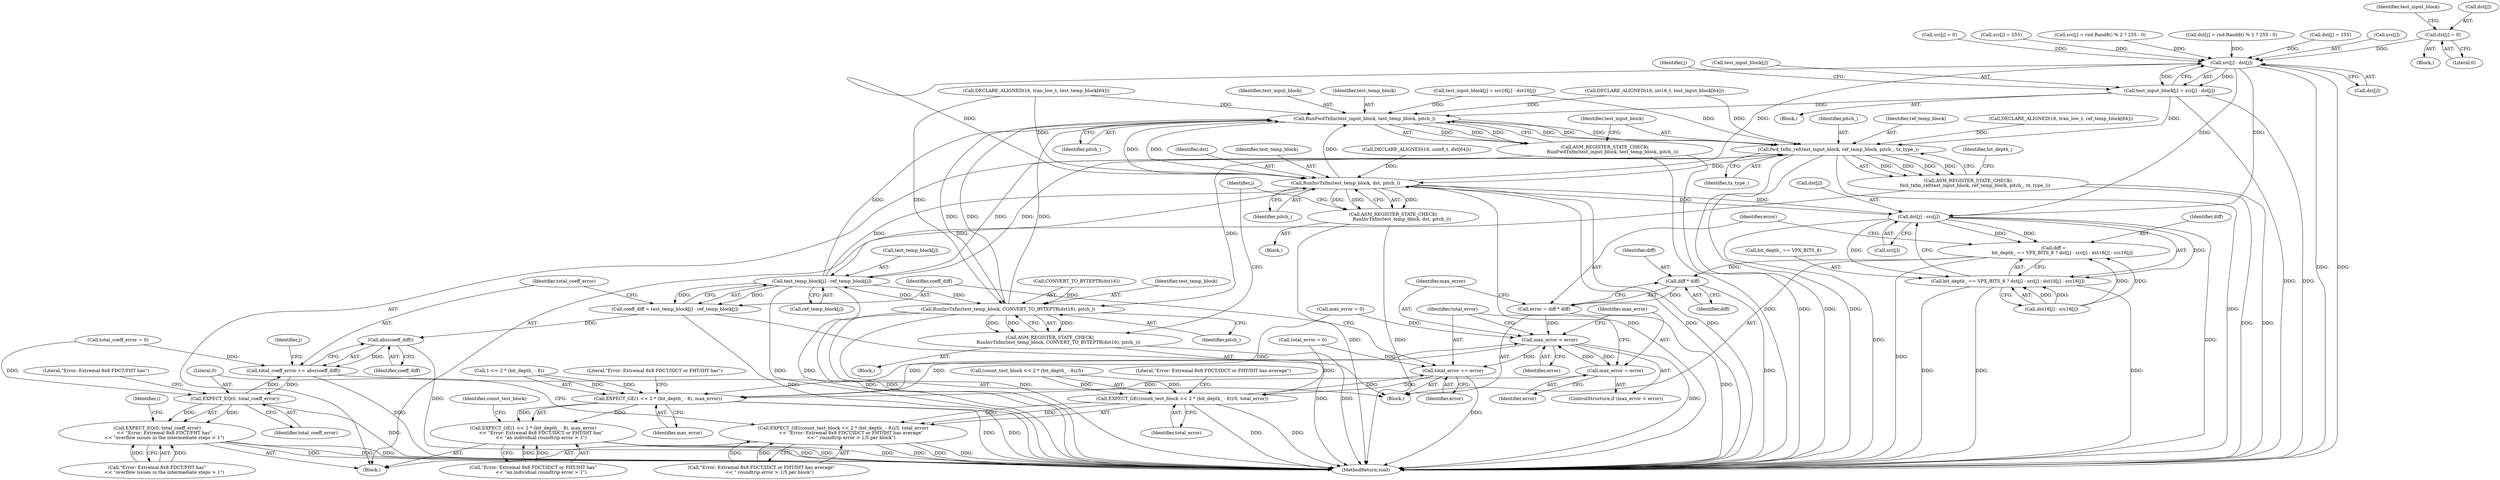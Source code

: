 digraph "0_Android_5a9753fca56f0eeb9f61e342b2fccffc364f9426_84@array" {
"1000199" [label="(Call,dst[j] = 0)"];
"1000246" [label="(Call,src[j] - dst[j])"];
"1000242" [label="(Call,test_input_block[j] = src[j] - dst[j])"];
"1000320" [label="(Call,RunFwdTxfm(test_input_block, test_temp_block, pitch_))"];
"1000319" [label="(Call,ASM_REGISTER_STATE_CHECK(\n           RunFwdTxfm(test_input_block, test_temp_block, pitch_)))"];
"1000325" [label="(Call,fwd_txfm_ref(test_input_block, ref_temp_block, pitch_, tx_type_))"];
"1000324" [label="(Call,ASM_REGISTER_STATE_CHECK(\n          fwd_txfm_ref(test_input_block, ref_temp_block, pitch_, tx_type_)))"];
"1000336" [label="(Call,RunInvTxfm(test_temp_block, dst, pitch_))"];
"1000335" [label="(Call,ASM_REGISTER_STATE_CHECK(\n            RunInvTxfm(test_temp_block, dst, pitch_)))"];
"1000366" [label="(Call,dst[j] - src[j])"];
"1000360" [label="(Call,diff =\n            bit_depth_ == VPX_BITS_8 ? dst[j] - src[j] : dst16[j] - src16[j])"];
"1000383" [label="(Call,diff * diff)"];
"1000381" [label="(Call,error = diff * diff)"];
"1000387" [label="(Call,max_error < error)"];
"1000390" [label="(Call,max_error = error)"];
"1000411" [label="(Call,EXPECT_GE(1 << 2 * (bit_depth_ - 8), max_error))"];
"1000410" [label="(Call,EXPECT_GE(1 << 2 * (bit_depth_ - 8), max_error)\n           << \"Error: Extremal 8x8 FDCT/IDCT or FHT/IHT has\"\n           << \"an individual roundtrip error > 1\")"];
"1000393" [label="(Call,total_error += error)"];
"1000424" [label="(Call,EXPECT_GE((count_test_block << 2 * (bit_depth_ - 8))/5, total_error))"];
"1000423" [label="(Call,EXPECT_GE((count_test_block << 2 * (bit_depth_ - 8))/5, total_error)\n           << \"Error: Extremal 8x8 FDCT/IDCT or FHT/IHT has average\"\n           << \" roundtrip error > 1/5 per block\")"];
"1000362" [label="(Call,bit_depth_ == VPX_BITS_8 ? dst[j] - src[j] : dst16[j] - src16[j])"];
"1000399" [label="(Call,test_temp_block[j] - ref_temp_block[j])"];
"1000343" [label="(Call,RunInvTxfm(test_temp_block, CONVERT_TO_BYTEPTR(dst16), pitch_))"];
"1000342" [label="(Call,ASM_REGISTER_STATE_CHECK(\n            RunInvTxfm(test_temp_block, CONVERT_TO_BYTEPTR(dst16), pitch_)))"];
"1000397" [label="(Call,coeff_diff = test_temp_block[j] - ref_temp_block[j])"];
"1000408" [label="(Call,abs(coeff_diff))"];
"1000406" [label="(Call,total_coeff_error += abs(coeff_diff))"];
"1000439" [label="(Call,EXPECT_EQ(0, total_coeff_error))"];
"1000438" [label="(Call,EXPECT_EQ(0, total_coeff_error)\n          << \"Error: Extremal 8x8 FDCT/FHT has\"\n          << \"overflow issues in the intermediate steps > 1\")"];
"1000439" [label="(Call,EXPECT_EQ(0, total_coeff_error))"];
"1000342" [label="(Call,ASM_REGISTER_STATE_CHECK(\n            RunInvTxfm(test_temp_block, CONVERT_TO_BYTEPTR(dst16), pitch_)))"];
"1000182" [label="(Identifier,j)"];
"1000343" [label="(Call,RunInvTxfm(test_temp_block, CONVERT_TO_BYTEPTR(dst16), pitch_))"];
"1000412" [label="(Call,1 << 2 * (bit_depth_ - 8))"];
"1000250" [label="(Call,dst[j])"];
"1000113" [label="(Call,total_coeff_error = 0)"];
"1000427" [label="(Identifier,count_test_block)"];
"1000210" [label="(Call,src[j] = 0)"];
"1000194" [label="(Call,src[j] = 255)"];
"1000325" [label="(Call,fwd_txfm_ref(test_input_block, ref_temp_block, pitch_, tx_type_))"];
"1000347" [label="(Identifier,pitch_)"];
"1000357" [label="(Identifier,j)"];
"1000419" [label="(Identifier,max_error)"];
"1000399" [label="(Call,test_temp_block[j] - ref_temp_block[j])"];
"1000338" [label="(Identifier,dst)"];
"1000222" [label="(Call,src[j] = rnd.Rand8() % 2 ? 255 : 0)"];
"1000345" [label="(Call,CONVERT_TO_BYTEPTR(dst16))"];
"1000362" [label="(Call,bit_depth_ == VPX_BITS_8 ? dst[j] - src[j] : dst16[j] - src16[j])"];
"1000308" [label="(Call,test_input_block[j] = src16[j] - dst16[j])"];
"1000363" [label="(Call,bit_depth_ == VPX_BITS_8)"];
"1000193" [label="(Block,)"];
"1000188" [label="(Block,)"];
"1000105" [label="(Call,max_error = 0)"];
"1000334" [label="(Block,)"];
"1000382" [label="(Identifier,error)"];
"1000381" [label="(Call,error = diff * diff)"];
"1000421" [label="(Literal,\"Error: Extremal 8x8 FDCT/IDCT or FHT/IHT has\")"];
"1000436" [label="(Literal,\"Error: Extremal 8x8 FDCT/IDCT or FHT/IHT has average\")"];
"1000337" [label="(Identifier,test_temp_block)"];
"1000434" [label="(Identifier,total_error)"];
"1000171" [label="(Identifier,i)"];
"1000199" [label="(Call,dst[j] = 0)"];
"1000373" [label="(Call,dst16[j] - src16[j])"];
"1000408" [label="(Call,abs(coeff_diff))"];
"1000442" [label="(Call,\"Error: Extremal 8x8 FDCT/FHT has\"\n          << \"overflow issues in the intermediate steps > 1\")"];
"1000438" [label="(Call,EXPECT_EQ(0, total_coeff_error)\n          << \"Error: Extremal 8x8 FDCT/FHT has\"\n          << \"overflow issues in the intermediate steps > 1\")"];
"1000232" [label="(Call,dst[j] = rnd.Rand8() % 2 ? 255 : 0)"];
"1000393" [label="(Call,total_error += error)"];
"1000392" [label="(Identifier,error)"];
"1000407" [label="(Identifier,total_coeff_error)"];
"1000361" [label="(Identifier,diff)"];
"1000172" [label="(Block,)"];
"1000424" [label="(Call,EXPECT_GE((count_test_block << 2 * (bit_depth_ - 8))/5, total_error))"];
"1000322" [label="(Identifier,test_temp_block)"];
"1000400" [label="(Call,test_temp_block[j])"];
"1000328" [label="(Identifier,pitch_)"];
"1000388" [label="(Identifier,max_error)"];
"1000120" [label="(Call,DECLARE_ALIGNED(16, int16_t, test_input_block[64]))"];
"1000383" [label="(Call,diff * diff)"];
"1000420" [label="(Call,\"Error: Extremal 8x8 FDCT/IDCT or FHT/IHT has\"\n           << \"an individual roundtrip error > 1\")"];
"1000323" [label="(Identifier,pitch_)"];
"1000341" [label="(Block,)"];
"1000384" [label="(Identifier,diff)"];
"1000406" [label="(Call,total_coeff_error += abs(coeff_diff))"];
"1000387" [label="(Call,max_error < error)"];
"1000138" [label="(Call,DECLARE_ALIGNED(16, uint8_t, dst[64]))"];
"1000246" [label="(Call,src[j] - dst[j])"];
"1000332" [label="(Identifier,bit_depth_)"];
"1000320" [label="(Call,RunFwdTxfm(test_input_block, test_temp_block, pitch_))"];
"1000336" [label="(Call,RunInvTxfm(test_temp_block, dst, pitch_))"];
"1000398" [label="(Identifier,coeff_diff)"];
"1000344" [label="(Identifier,test_temp_block)"];
"1000423" [label="(Call,EXPECT_GE((count_test_block << 2 * (bit_depth_ - 8))/5, total_error)\n           << \"Error: Extremal 8x8 FDCT/IDCT or FHT/IHT has average\"\n           << \" roundtrip error > 1/5 per block\")"];
"1000215" [label="(Call,dst[j] = 255)"];
"1000425" [label="(Call,(count_test_block << 2 * (bit_depth_ - 8))/5)"];
"1000126" [label="(Call,DECLARE_ALIGNED(16, tran_low_t, test_temp_block[64]))"];
"1000203" [label="(Literal,0)"];
"1000370" [label="(Call,src[j])"];
"1000360" [label="(Call,diff =\n            bit_depth_ == VPX_BITS_8 ? dst[j] - src[j] : dst16[j] - src16[j])"];
"1000441" [label="(Identifier,total_coeff_error)"];
"1000321" [label="(Identifier,test_input_block)"];
"1000244" [label="(Identifier,test_input_block)"];
"1000367" [label="(Call,dst[j])"];
"1000390" [label="(Call,max_error = error)"];
"1000440" [label="(Literal,0)"];
"1000200" [label="(Call,dst[j])"];
"1000242" [label="(Call,test_input_block[j] = src[j] - dst[j])"];
"1000445" [label="(MethodReturn,void)"];
"1000329" [label="(Identifier,tx_type_)"];
"1000410" [label="(Call,EXPECT_GE(1 << 2 * (bit_depth_ - 8), max_error)\n           << \"Error: Extremal 8x8 FDCT/IDCT or FHT/IHT has\"\n           << \"an individual roundtrip error > 1\")"];
"1000339" [label="(Identifier,pitch_)"];
"1000395" [label="(Identifier,error)"];
"1000394" [label="(Identifier,total_error)"];
"1000435" [label="(Call,\"Error: Extremal 8x8 FDCT/IDCT or FHT/IHT has average\"\n           << \" roundtrip error > 1/5 per block\")"];
"1000385" [label="(Identifier,diff)"];
"1000247" [label="(Call,src[j])"];
"1000351" [label="(Identifier,j)"];
"1000391" [label="(Identifier,max_error)"];
"1000327" [label="(Identifier,ref_temp_block)"];
"1000324" [label="(Call,ASM_REGISTER_STATE_CHECK(\n          fwd_txfm_ref(test_input_block, ref_temp_block, pitch_, tx_type_)))"];
"1000326" [label="(Identifier,test_input_block)"];
"1000109" [label="(Call,total_error = 0)"];
"1000132" [label="(Call,DECLARE_ALIGNED(16, tran_low_t, ref_temp_block[64]))"];
"1000443" [label="(Literal,\"Error: Extremal 8x8 FDCT/FHT has\")"];
"1000319" [label="(Call,ASM_REGISTER_STATE_CHECK(\n           RunFwdTxfm(test_input_block, test_temp_block, pitch_)))"];
"1000409" [label="(Identifier,coeff_diff)"];
"1000389" [label="(Identifier,error)"];
"1000397" [label="(Call,coeff_diff = test_temp_block[j] - ref_temp_block[j])"];
"1000366" [label="(Call,dst[j] - src[j])"];
"1000335" [label="(Call,ASM_REGISTER_STATE_CHECK(\n            RunInvTxfm(test_temp_block, dst, pitch_)))"];
"1000243" [label="(Call,test_input_block[j])"];
"1000411" [label="(Call,EXPECT_GE(1 << 2 * (bit_depth_ - 8), max_error))"];
"1000403" [label="(Call,ref_temp_block[j])"];
"1000386" [label="(ControlStructure,if (max_error < error))"];
"1000358" [label="(Block,)"];
"1000199" -> "1000193"  [label="AST: "];
"1000199" -> "1000203"  [label="CFG: "];
"1000200" -> "1000199"  [label="AST: "];
"1000203" -> "1000199"  [label="AST: "];
"1000244" -> "1000199"  [label="CFG: "];
"1000199" -> "1000246"  [label="DDG: "];
"1000246" -> "1000242"  [label="AST: "];
"1000246" -> "1000250"  [label="CFG: "];
"1000247" -> "1000246"  [label="AST: "];
"1000250" -> "1000246"  [label="AST: "];
"1000242" -> "1000246"  [label="CFG: "];
"1000246" -> "1000445"  [label="DDG: "];
"1000246" -> "1000445"  [label="DDG: "];
"1000246" -> "1000242"  [label="DDG: "];
"1000246" -> "1000242"  [label="DDG: "];
"1000222" -> "1000246"  [label="DDG: "];
"1000194" -> "1000246"  [label="DDG: "];
"1000210" -> "1000246"  [label="DDG: "];
"1000232" -> "1000246"  [label="DDG: "];
"1000336" -> "1000246"  [label="DDG: "];
"1000215" -> "1000246"  [label="DDG: "];
"1000246" -> "1000336"  [label="DDG: "];
"1000246" -> "1000366"  [label="DDG: "];
"1000246" -> "1000366"  [label="DDG: "];
"1000242" -> "1000188"  [label="AST: "];
"1000243" -> "1000242"  [label="AST: "];
"1000182" -> "1000242"  [label="CFG: "];
"1000242" -> "1000445"  [label="DDG: "];
"1000242" -> "1000445"  [label="DDG: "];
"1000242" -> "1000320"  [label="DDG: "];
"1000242" -> "1000325"  [label="DDG: "];
"1000320" -> "1000319"  [label="AST: "];
"1000320" -> "1000323"  [label="CFG: "];
"1000321" -> "1000320"  [label="AST: "];
"1000322" -> "1000320"  [label="AST: "];
"1000323" -> "1000320"  [label="AST: "];
"1000319" -> "1000320"  [label="CFG: "];
"1000320" -> "1000319"  [label="DDG: "];
"1000320" -> "1000319"  [label="DDG: "];
"1000320" -> "1000319"  [label="DDG: "];
"1000325" -> "1000320"  [label="DDG: "];
"1000308" -> "1000320"  [label="DDG: "];
"1000120" -> "1000320"  [label="DDG: "];
"1000343" -> "1000320"  [label="DDG: "];
"1000343" -> "1000320"  [label="DDG: "];
"1000126" -> "1000320"  [label="DDG: "];
"1000399" -> "1000320"  [label="DDG: "];
"1000336" -> "1000320"  [label="DDG: "];
"1000336" -> "1000320"  [label="DDG: "];
"1000320" -> "1000325"  [label="DDG: "];
"1000320" -> "1000325"  [label="DDG: "];
"1000320" -> "1000336"  [label="DDG: "];
"1000320" -> "1000343"  [label="DDG: "];
"1000319" -> "1000172"  [label="AST: "];
"1000326" -> "1000319"  [label="CFG: "];
"1000319" -> "1000445"  [label="DDG: "];
"1000319" -> "1000445"  [label="DDG: "];
"1000325" -> "1000324"  [label="AST: "];
"1000325" -> "1000329"  [label="CFG: "];
"1000326" -> "1000325"  [label="AST: "];
"1000327" -> "1000325"  [label="AST: "];
"1000328" -> "1000325"  [label="AST: "];
"1000329" -> "1000325"  [label="AST: "];
"1000324" -> "1000325"  [label="CFG: "];
"1000325" -> "1000445"  [label="DDG: "];
"1000325" -> "1000445"  [label="DDG: "];
"1000325" -> "1000445"  [label="DDG: "];
"1000325" -> "1000324"  [label="DDG: "];
"1000325" -> "1000324"  [label="DDG: "];
"1000325" -> "1000324"  [label="DDG: "];
"1000325" -> "1000324"  [label="DDG: "];
"1000308" -> "1000325"  [label="DDG: "];
"1000120" -> "1000325"  [label="DDG: "];
"1000399" -> "1000325"  [label="DDG: "];
"1000132" -> "1000325"  [label="DDG: "];
"1000325" -> "1000336"  [label="DDG: "];
"1000325" -> "1000343"  [label="DDG: "];
"1000325" -> "1000399"  [label="DDG: "];
"1000324" -> "1000172"  [label="AST: "];
"1000332" -> "1000324"  [label="CFG: "];
"1000324" -> "1000445"  [label="DDG: "];
"1000324" -> "1000445"  [label="DDG: "];
"1000336" -> "1000335"  [label="AST: "];
"1000336" -> "1000339"  [label="CFG: "];
"1000337" -> "1000336"  [label="AST: "];
"1000338" -> "1000336"  [label="AST: "];
"1000339" -> "1000336"  [label="AST: "];
"1000335" -> "1000336"  [label="CFG: "];
"1000336" -> "1000445"  [label="DDG: "];
"1000336" -> "1000445"  [label="DDG: "];
"1000336" -> "1000445"  [label="DDG: "];
"1000336" -> "1000335"  [label="DDG: "];
"1000336" -> "1000335"  [label="DDG: "];
"1000336" -> "1000335"  [label="DDG: "];
"1000126" -> "1000336"  [label="DDG: "];
"1000399" -> "1000336"  [label="DDG: "];
"1000138" -> "1000336"  [label="DDG: "];
"1000366" -> "1000336"  [label="DDG: "];
"1000336" -> "1000366"  [label="DDG: "];
"1000336" -> "1000399"  [label="DDG: "];
"1000335" -> "1000334"  [label="AST: "];
"1000351" -> "1000335"  [label="CFG: "];
"1000335" -> "1000445"  [label="DDG: "];
"1000335" -> "1000445"  [label="DDG: "];
"1000366" -> "1000362"  [label="AST: "];
"1000366" -> "1000370"  [label="CFG: "];
"1000367" -> "1000366"  [label="AST: "];
"1000370" -> "1000366"  [label="AST: "];
"1000362" -> "1000366"  [label="CFG: "];
"1000366" -> "1000445"  [label="DDG: "];
"1000366" -> "1000445"  [label="DDG: "];
"1000366" -> "1000360"  [label="DDG: "];
"1000366" -> "1000360"  [label="DDG: "];
"1000366" -> "1000362"  [label="DDG: "];
"1000366" -> "1000362"  [label="DDG: "];
"1000360" -> "1000358"  [label="AST: "];
"1000360" -> "1000362"  [label="CFG: "];
"1000361" -> "1000360"  [label="AST: "];
"1000362" -> "1000360"  [label="AST: "];
"1000382" -> "1000360"  [label="CFG: "];
"1000360" -> "1000445"  [label="DDG: "];
"1000373" -> "1000360"  [label="DDG: "];
"1000373" -> "1000360"  [label="DDG: "];
"1000360" -> "1000383"  [label="DDG: "];
"1000383" -> "1000381"  [label="AST: "];
"1000383" -> "1000385"  [label="CFG: "];
"1000384" -> "1000383"  [label="AST: "];
"1000385" -> "1000383"  [label="AST: "];
"1000381" -> "1000383"  [label="CFG: "];
"1000383" -> "1000445"  [label="DDG: "];
"1000383" -> "1000381"  [label="DDG: "];
"1000381" -> "1000358"  [label="AST: "];
"1000382" -> "1000381"  [label="AST: "];
"1000388" -> "1000381"  [label="CFG: "];
"1000381" -> "1000445"  [label="DDG: "];
"1000381" -> "1000387"  [label="DDG: "];
"1000387" -> "1000386"  [label="AST: "];
"1000387" -> "1000389"  [label="CFG: "];
"1000388" -> "1000387"  [label="AST: "];
"1000389" -> "1000387"  [label="AST: "];
"1000391" -> "1000387"  [label="CFG: "];
"1000394" -> "1000387"  [label="CFG: "];
"1000387" -> "1000445"  [label="DDG: "];
"1000390" -> "1000387"  [label="DDG: "];
"1000411" -> "1000387"  [label="DDG: "];
"1000105" -> "1000387"  [label="DDG: "];
"1000387" -> "1000390"  [label="DDG: "];
"1000387" -> "1000393"  [label="DDG: "];
"1000387" -> "1000411"  [label="DDG: "];
"1000390" -> "1000386"  [label="AST: "];
"1000390" -> "1000392"  [label="CFG: "];
"1000391" -> "1000390"  [label="AST: "];
"1000392" -> "1000390"  [label="AST: "];
"1000394" -> "1000390"  [label="CFG: "];
"1000390" -> "1000411"  [label="DDG: "];
"1000411" -> "1000410"  [label="AST: "];
"1000411" -> "1000419"  [label="CFG: "];
"1000412" -> "1000411"  [label="AST: "];
"1000419" -> "1000411"  [label="AST: "];
"1000421" -> "1000411"  [label="CFG: "];
"1000411" -> "1000445"  [label="DDG: "];
"1000411" -> "1000445"  [label="DDG: "];
"1000411" -> "1000410"  [label="DDG: "];
"1000411" -> "1000410"  [label="DDG: "];
"1000412" -> "1000411"  [label="DDG: "];
"1000412" -> "1000411"  [label="DDG: "];
"1000105" -> "1000411"  [label="DDG: "];
"1000410" -> "1000172"  [label="AST: "];
"1000410" -> "1000420"  [label="CFG: "];
"1000420" -> "1000410"  [label="AST: "];
"1000427" -> "1000410"  [label="CFG: "];
"1000410" -> "1000445"  [label="DDG: "];
"1000410" -> "1000445"  [label="DDG: "];
"1000410" -> "1000445"  [label="DDG: "];
"1000420" -> "1000410"  [label="DDG: "];
"1000420" -> "1000410"  [label="DDG: "];
"1000393" -> "1000358"  [label="AST: "];
"1000393" -> "1000395"  [label="CFG: "];
"1000394" -> "1000393"  [label="AST: "];
"1000395" -> "1000393"  [label="AST: "];
"1000398" -> "1000393"  [label="CFG: "];
"1000393" -> "1000445"  [label="DDG: "];
"1000424" -> "1000393"  [label="DDG: "];
"1000109" -> "1000393"  [label="DDG: "];
"1000393" -> "1000424"  [label="DDG: "];
"1000424" -> "1000423"  [label="AST: "];
"1000424" -> "1000434"  [label="CFG: "];
"1000425" -> "1000424"  [label="AST: "];
"1000434" -> "1000424"  [label="AST: "];
"1000436" -> "1000424"  [label="CFG: "];
"1000424" -> "1000445"  [label="DDG: "];
"1000424" -> "1000445"  [label="DDG: "];
"1000424" -> "1000423"  [label="DDG: "];
"1000424" -> "1000423"  [label="DDG: "];
"1000425" -> "1000424"  [label="DDG: "];
"1000425" -> "1000424"  [label="DDG: "];
"1000109" -> "1000424"  [label="DDG: "];
"1000423" -> "1000172"  [label="AST: "];
"1000423" -> "1000435"  [label="CFG: "];
"1000435" -> "1000423"  [label="AST: "];
"1000440" -> "1000423"  [label="CFG: "];
"1000423" -> "1000445"  [label="DDG: "];
"1000423" -> "1000445"  [label="DDG: "];
"1000423" -> "1000445"  [label="DDG: "];
"1000435" -> "1000423"  [label="DDG: "];
"1000435" -> "1000423"  [label="DDG: "];
"1000362" -> "1000373"  [label="CFG: "];
"1000363" -> "1000362"  [label="AST: "];
"1000373" -> "1000362"  [label="AST: "];
"1000362" -> "1000445"  [label="DDG: "];
"1000362" -> "1000445"  [label="DDG: "];
"1000362" -> "1000445"  [label="DDG: "];
"1000373" -> "1000362"  [label="DDG: "];
"1000373" -> "1000362"  [label="DDG: "];
"1000399" -> "1000397"  [label="AST: "];
"1000399" -> "1000403"  [label="CFG: "];
"1000400" -> "1000399"  [label="AST: "];
"1000403" -> "1000399"  [label="AST: "];
"1000397" -> "1000399"  [label="CFG: "];
"1000399" -> "1000445"  [label="DDG: "];
"1000399" -> "1000445"  [label="DDG: "];
"1000399" -> "1000343"  [label="DDG: "];
"1000399" -> "1000397"  [label="DDG: "];
"1000399" -> "1000397"  [label="DDG: "];
"1000343" -> "1000399"  [label="DDG: "];
"1000343" -> "1000342"  [label="AST: "];
"1000343" -> "1000347"  [label="CFG: "];
"1000344" -> "1000343"  [label="AST: "];
"1000345" -> "1000343"  [label="AST: "];
"1000347" -> "1000343"  [label="AST: "];
"1000342" -> "1000343"  [label="CFG: "];
"1000343" -> "1000445"  [label="DDG: "];
"1000343" -> "1000445"  [label="DDG: "];
"1000343" -> "1000445"  [label="DDG: "];
"1000343" -> "1000342"  [label="DDG: "];
"1000343" -> "1000342"  [label="DDG: "];
"1000343" -> "1000342"  [label="DDG: "];
"1000126" -> "1000343"  [label="DDG: "];
"1000345" -> "1000343"  [label="DDG: "];
"1000342" -> "1000341"  [label="AST: "];
"1000351" -> "1000342"  [label="CFG: "];
"1000342" -> "1000445"  [label="DDG: "];
"1000342" -> "1000445"  [label="DDG: "];
"1000397" -> "1000358"  [label="AST: "];
"1000398" -> "1000397"  [label="AST: "];
"1000407" -> "1000397"  [label="CFG: "];
"1000397" -> "1000445"  [label="DDG: "];
"1000397" -> "1000408"  [label="DDG: "];
"1000408" -> "1000406"  [label="AST: "];
"1000408" -> "1000409"  [label="CFG: "];
"1000409" -> "1000408"  [label="AST: "];
"1000406" -> "1000408"  [label="CFG: "];
"1000408" -> "1000445"  [label="DDG: "];
"1000408" -> "1000406"  [label="DDG: "];
"1000406" -> "1000358"  [label="AST: "];
"1000407" -> "1000406"  [label="AST: "];
"1000357" -> "1000406"  [label="CFG: "];
"1000406" -> "1000445"  [label="DDG: "];
"1000113" -> "1000406"  [label="DDG: "];
"1000439" -> "1000406"  [label="DDG: "];
"1000406" -> "1000439"  [label="DDG: "];
"1000439" -> "1000438"  [label="AST: "];
"1000439" -> "1000441"  [label="CFG: "];
"1000440" -> "1000439"  [label="AST: "];
"1000441" -> "1000439"  [label="AST: "];
"1000443" -> "1000439"  [label="CFG: "];
"1000439" -> "1000445"  [label="DDG: "];
"1000439" -> "1000438"  [label="DDG: "];
"1000439" -> "1000438"  [label="DDG: "];
"1000113" -> "1000439"  [label="DDG: "];
"1000438" -> "1000172"  [label="AST: "];
"1000438" -> "1000442"  [label="CFG: "];
"1000442" -> "1000438"  [label="AST: "];
"1000171" -> "1000438"  [label="CFG: "];
"1000438" -> "1000445"  [label="DDG: "];
"1000438" -> "1000445"  [label="DDG: "];
"1000438" -> "1000445"  [label="DDG: "];
"1000442" -> "1000438"  [label="DDG: "];
"1000442" -> "1000438"  [label="DDG: "];
}
